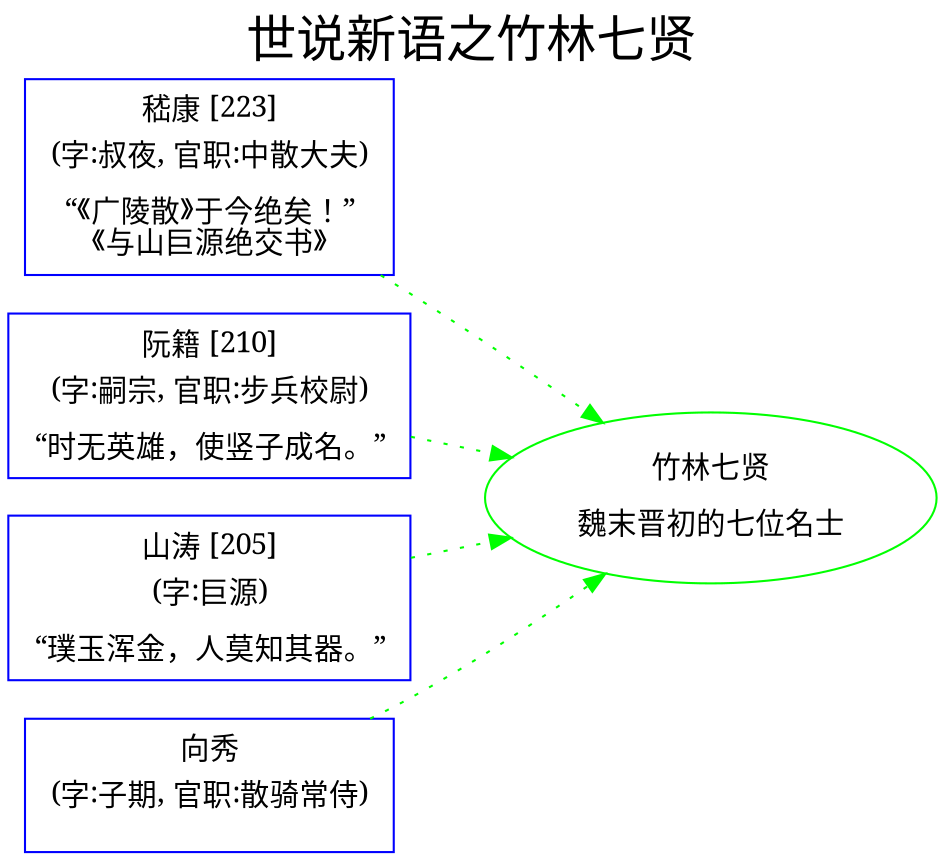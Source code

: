 
digraph 世说新语之竹林七贤
{
	rankdir = "LR";
	ranksep = 0.5;
	label = "世说新语之竹林七贤";
	labelloc = "t";
	fontsize = "24";
	fontname = "SimHei";

	graph [style="filled", color="lightgrey"];
	node [fontname="SimSun"];
	edge [fontname="SimSun"];

	嵇康 [shape="box", color="blue", label=<<table border="0" cellborder="0"><tr><td>嵇康 [223]</td></tr><tr><td>(字:叔夜, 官职:中散大夫)</td></tr><tr><td></td></tr><tr><td>“《广陵散》于今绝矣！”<br/>《与山巨源绝交书》<br/></td></tr></table>>];
	竹林七贤 [shape="ellipse", color="green", label=<<table border="0" cellborder="0"><tr><td>竹林七贤</td></tr><tr><td></td></tr><tr><td>魏末晋初的七位名士<br/></td></tr></table>>];
	阮籍 [shape="box", color="blue", label=<<table border="0" cellborder="0"><tr><td>阮籍 [210]</td></tr><tr><td>(字:嗣宗, 官职:步兵校尉)</td></tr><tr><td></td></tr><tr><td>“时无英雄，使竖子成名。”<br/></td></tr></table>>];
	山涛 [shape="box", color="blue", label=<<table border="0" cellborder="0"><tr><td>山涛 [205]</td></tr><tr><td>(字:巨源)</td></tr><tr><td></td></tr><tr><td>“璞玉浑金，人莫知其器。”<br/></td></tr></table>>];
	向秀 [shape="box", color="blue", label=<<table border="0" cellborder="0"><tr><td>向秀</td></tr><tr><td>(字:子期, 官职:散骑常侍)</td></tr><tr><td></td></tr><tr><td></td></tr></table>>];

	嵇康 -> 竹林七贤 [label="", style=dotted, color="green"];
	阮籍 -> 竹林七贤 [label="", style=dotted, color="green"];
	山涛 -> 竹林七贤 [label="", style=dotted, color="green"];
	向秀 -> 竹林七贤 [label="", style=dotted, color="green"];


}
